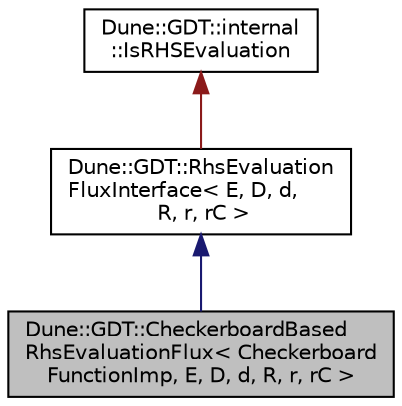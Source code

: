 digraph "Dune::GDT::CheckerboardBasedRhsEvaluationFlux&lt; CheckerboardFunctionImp, E, D, d, R, r, rC &gt;"
{
  edge [fontname="Helvetica",fontsize="10",labelfontname="Helvetica",labelfontsize="10"];
  node [fontname="Helvetica",fontsize="10",shape=record];
  Node1 [label="Dune::GDT::CheckerboardBased\lRhsEvaluationFlux\< Checkerboard\lFunctionImp, E, D, d, R, r, rC \>",height=0.2,width=0.4,color="black", fillcolor="grey75", style="filled", fontcolor="black"];
  Node2 -> Node1 [dir="back",color="midnightblue",fontsize="10",style="solid",fontname="Helvetica"];
  Node2 [label="Dune::GDT::RhsEvaluation\lFluxInterface\< E, D, d,\l R, r, rC \>",height=0.2,width=0.4,color="black", fillcolor="white", style="filled",URL="$a00374.html"];
  Node3 -> Node2 [dir="back",color="firebrick4",fontsize="10",style="solid",fontname="Helvetica"];
  Node3 [label="Dune::GDT::internal\l::IsRHSEvaluation",height=0.2,width=0.4,color="black", fillcolor="white", style="filled",URL="$a00219.html"];
}
